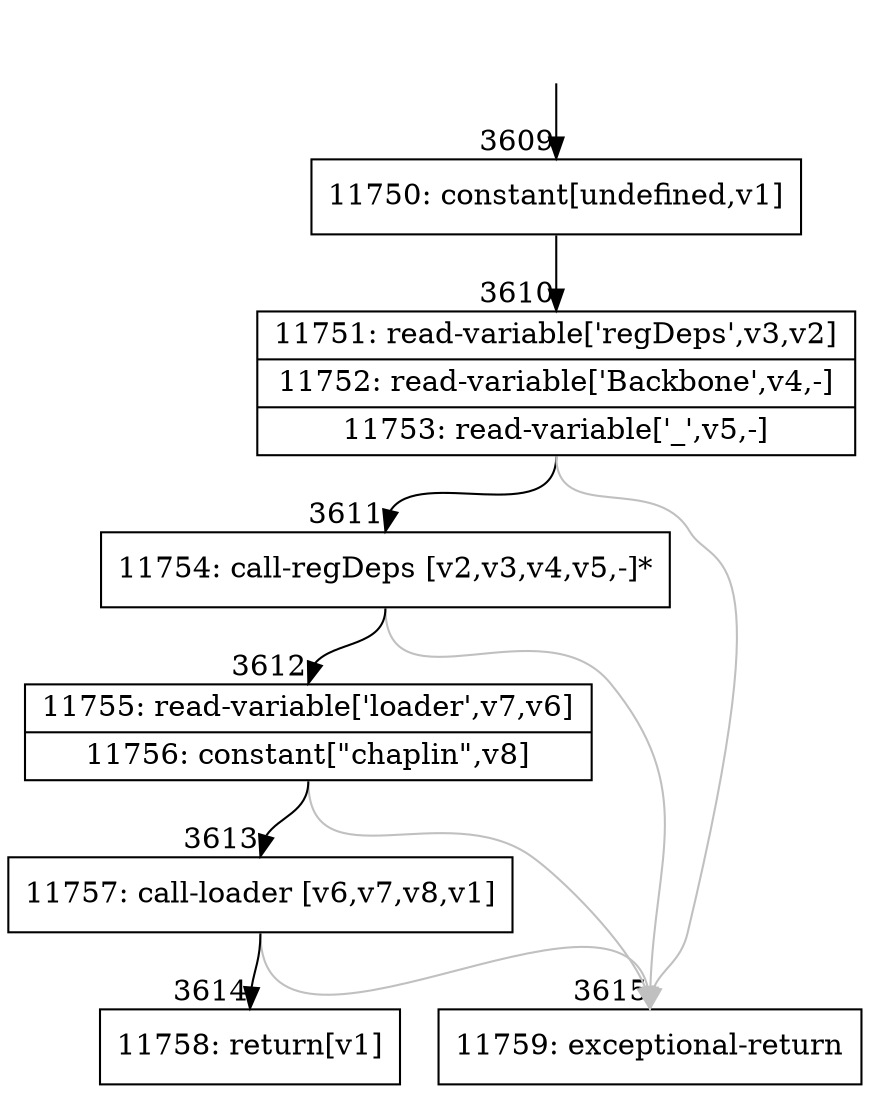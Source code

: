 digraph {
rankdir="TD"
BB_entry283[shape=none,label=""];
BB_entry283 -> BB3609 [tailport=s, headport=n, headlabel="    3609"]
BB3609 [shape=record label="{11750: constant[undefined,v1]}" ] 
BB3609 -> BB3610 [tailport=s, headport=n, headlabel="      3610"]
BB3610 [shape=record label="{11751: read-variable['regDeps',v3,v2]|11752: read-variable['Backbone',v4,-]|11753: read-variable['_',v5,-]}" ] 
BB3610 -> BB3611 [tailport=s, headport=n, headlabel="      3611"]
BB3610 -> BB3615 [tailport=s, headport=n, color=gray, headlabel="      3615"]
BB3611 [shape=record label="{11754: call-regDeps [v2,v3,v4,v5,-]*}" ] 
BB3611 -> BB3612 [tailport=s, headport=n, headlabel="      3612"]
BB3611 -> BB3615 [tailport=s, headport=n, color=gray]
BB3612 [shape=record label="{11755: read-variable['loader',v7,v6]|11756: constant[\"chaplin\",v8]}" ] 
BB3612 -> BB3613 [tailport=s, headport=n, headlabel="      3613"]
BB3612 -> BB3615 [tailport=s, headport=n, color=gray]
BB3613 [shape=record label="{11757: call-loader [v6,v7,v8,v1]}" ] 
BB3613 -> BB3614 [tailport=s, headport=n, headlabel="      3614"]
BB3613 -> BB3615 [tailport=s, headport=n, color=gray]
BB3614 [shape=record label="{11758: return[v1]}" ] 
BB3615 [shape=record label="{11759: exceptional-return}" ] 
//#$~ 3097
}
